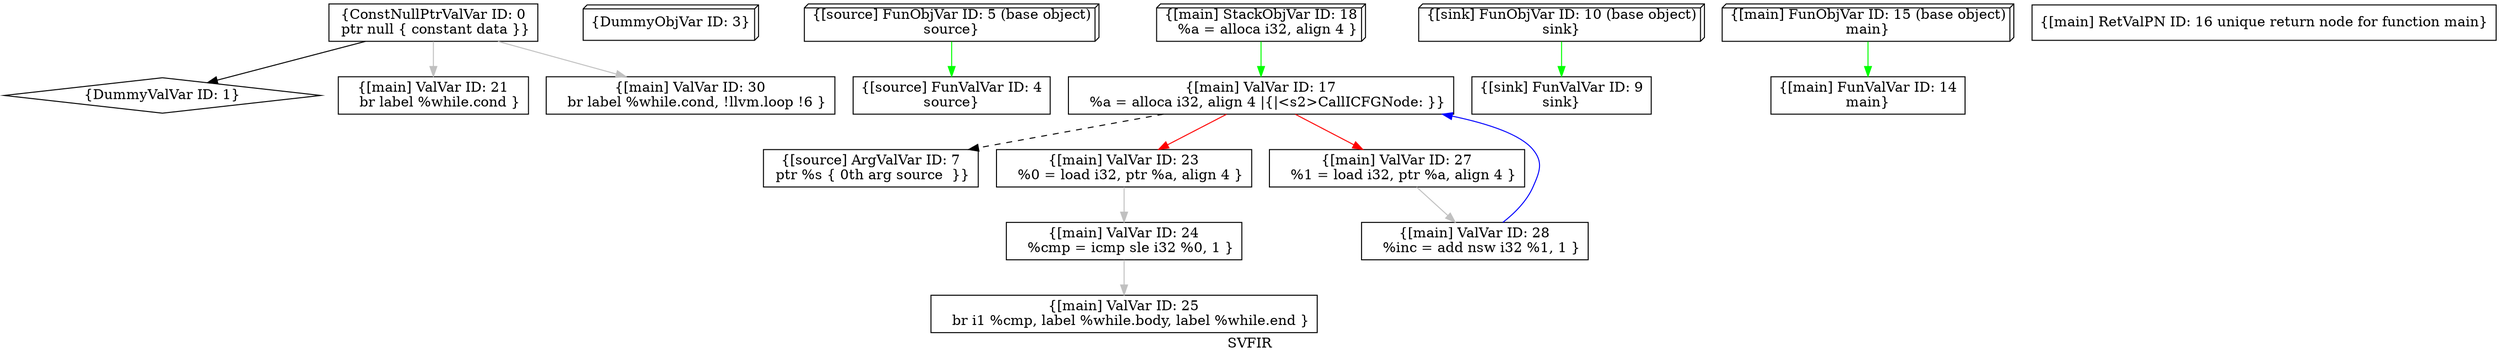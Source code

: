 digraph "SVFIR" {
	label="SVFIR";

	Node0xaaaac3098c00 [shape=record,shape=box,label="{ConstNullPtrValVar ID: 0\n ptr null \{ constant data \}}"];
	Node0xaaaac3098c00 -> Node0xaaaac3079860[color=black];
	Node0xaaaac3098c00 -> Node0xaaaac30e5e10[color=grey];
	Node0xaaaac3098c00 -> Node0xaaaac30b3060[color=grey];
	Node0xaaaac3079860 [shape=record,shape=diamond,label="{DummyValVar ID: 1}"];
	Node0xaaaac308a0d0 [shape=record,shape=box3d,label="{DummyObjVar ID: 3}"];
	Node0xaaaac308bb00 [shape=record,shape=box,label="{[source] FunValVar ID: 4\nsource}"];
	Node0xaaaac30b2050 [shape=record,shape=box3d,label="{[source] FunObjVar ID: 5 (base object)\nsource}"];
	Node0xaaaac30b2050 -> Node0xaaaac308bb00[color=green];
	Node0xaaaac30e84f0 [shape=record,shape=box,label="{[source] ArgValVar ID: 7\n ptr %s \{ 0th arg source  \}}"];
	Node0xaaaac308c070 [shape=record,shape=box,label="{[sink] FunValVar ID: 9\nsink}"];
	Node0xaaaac30a5970 [shape=record,shape=box3d,label="{[sink] FunObjVar ID: 10 (base object)\nsink}"];
	Node0xaaaac30a5970 -> Node0xaaaac308c070[color=green];
	Node0xaaaac3093c40 [shape=record,shape=box,label="{[main] FunValVar ID: 14\nmain}"];
	Node0xaaaac30ce5b0 [shape=record,shape=box3d,label="{[main] FunObjVar ID: 15 (base object)\nmain}"];
	Node0xaaaac30ce5b0 -> Node0xaaaac3093c40[color=green];
	Node0xaaaac308a4a0 [shape=record,shape=box,label="{[main] RetValPN ID: 16 unique return node for function main}"];
	Node0xaaaac3093a70 [shape=record,shape=box,label="{[main] ValVar ID: 17\n   %a = alloca i32, align 4 |{|<s2>CallICFGNode: }}"];
	Node0xaaaac3093a70 -> Node0xaaaac308c410[color=red];
	Node0xaaaac3093a70 -> Node0xaaaac308ac00[color=red];
	Node0xaaaac3093a70:s2 -> Node0xaaaac30e84f0[color=black,style=dashed];
	Node0xaaaac308afa0 [shape=record,shape=box3d,label="{[main] StackObjVar ID: 18\n   %a = alloca i32, align 4 }"];
	Node0xaaaac308afa0 -> Node0xaaaac3093a70[color=green];
	Node0xaaaac30e5e10 [shape=record,shape=box,label="{[main] ValVar ID: 21\n   br label %while.cond }"];
	Node0xaaaac308c410 [shape=record,shape=box,label="{[main] ValVar ID: 23\n   %0 = load i32, ptr %a, align 4 }"];
	Node0xaaaac308c410 -> Node0xaaaac308c240[color=grey];
	Node0xaaaac308c240 [shape=record,shape=box,label="{[main] ValVar ID: 24\n   %cmp = icmp sle i32 %0, 1 }"];
	Node0xaaaac308c240 -> Node0xaaaac30c7a50[color=grey];
	Node0xaaaac30c7a50 [shape=record,shape=box,label="{[main] ValVar ID: 25\n   br i1 %cmp, label %while.body, label %while.end }"];
	Node0xaaaac308ac00 [shape=record,shape=box,label="{[main] ValVar ID: 27\n   %1 = load i32, ptr %a, align 4 }"];
	Node0xaaaac308ac00 -> Node0xaaaac3093500[color=grey];
	Node0xaaaac3093500 [shape=record,shape=box,label="{[main] ValVar ID: 28\n   %inc = add nsw i32 %1, 1 }"];
	Node0xaaaac3093500 -> Node0xaaaac3093a70[color=blue];
	Node0xaaaac30b3060 [shape=record,shape=box,label="{[main] ValVar ID: 30\n   br label %while.cond, !llvm.loop !6 }"];
}
